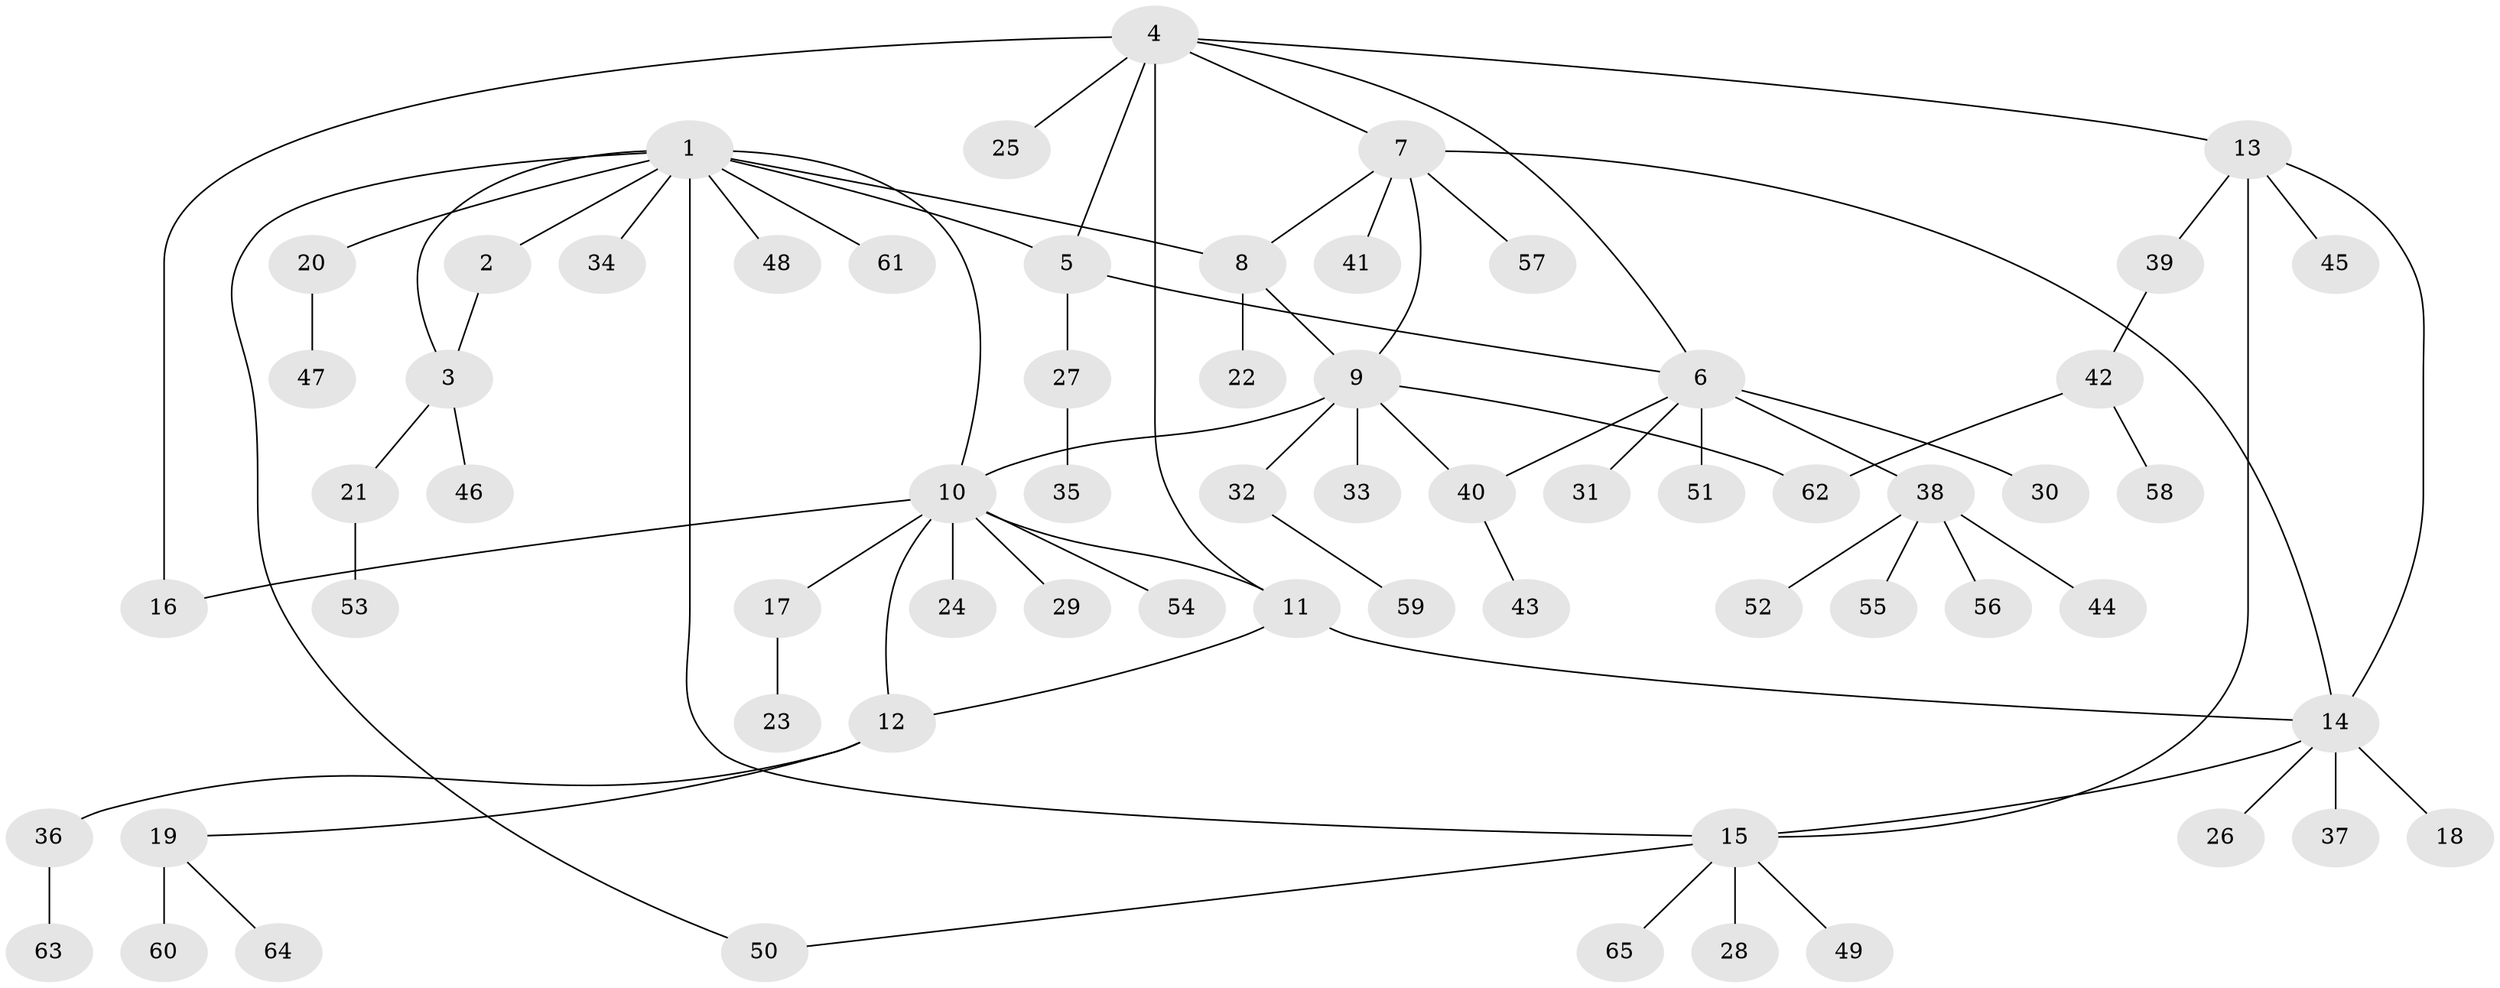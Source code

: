 // Generated by graph-tools (version 1.1) at 2025/15/03/09/25 04:15:49]
// undirected, 65 vertices, 79 edges
graph export_dot {
graph [start="1"]
  node [color=gray90,style=filled];
  1;
  2;
  3;
  4;
  5;
  6;
  7;
  8;
  9;
  10;
  11;
  12;
  13;
  14;
  15;
  16;
  17;
  18;
  19;
  20;
  21;
  22;
  23;
  24;
  25;
  26;
  27;
  28;
  29;
  30;
  31;
  32;
  33;
  34;
  35;
  36;
  37;
  38;
  39;
  40;
  41;
  42;
  43;
  44;
  45;
  46;
  47;
  48;
  49;
  50;
  51;
  52;
  53;
  54;
  55;
  56;
  57;
  58;
  59;
  60;
  61;
  62;
  63;
  64;
  65;
  1 -- 2;
  1 -- 3;
  1 -- 5;
  1 -- 8;
  1 -- 10;
  1 -- 15;
  1 -- 20;
  1 -- 34;
  1 -- 48;
  1 -- 50;
  1 -- 61;
  2 -- 3;
  3 -- 21;
  3 -- 46;
  4 -- 5;
  4 -- 6;
  4 -- 7;
  4 -- 11;
  4 -- 13;
  4 -- 16;
  4 -- 25;
  5 -- 6;
  5 -- 27;
  6 -- 30;
  6 -- 31;
  6 -- 38;
  6 -- 40;
  6 -- 51;
  7 -- 8;
  7 -- 9;
  7 -- 14;
  7 -- 41;
  7 -- 57;
  8 -- 9;
  8 -- 22;
  9 -- 10;
  9 -- 32;
  9 -- 33;
  9 -- 40;
  9 -- 62;
  10 -- 11;
  10 -- 12;
  10 -- 16;
  10 -- 17;
  10 -- 24;
  10 -- 29;
  10 -- 54;
  11 -- 12;
  11 -- 14;
  12 -- 19;
  12 -- 36;
  13 -- 14;
  13 -- 15;
  13 -- 39;
  13 -- 45;
  14 -- 15;
  14 -- 18;
  14 -- 26;
  14 -- 37;
  15 -- 28;
  15 -- 49;
  15 -- 50;
  15 -- 65;
  17 -- 23;
  19 -- 60;
  19 -- 64;
  20 -- 47;
  21 -- 53;
  27 -- 35;
  32 -- 59;
  36 -- 63;
  38 -- 44;
  38 -- 52;
  38 -- 55;
  38 -- 56;
  39 -- 42;
  40 -- 43;
  42 -- 58;
  42 -- 62;
}
